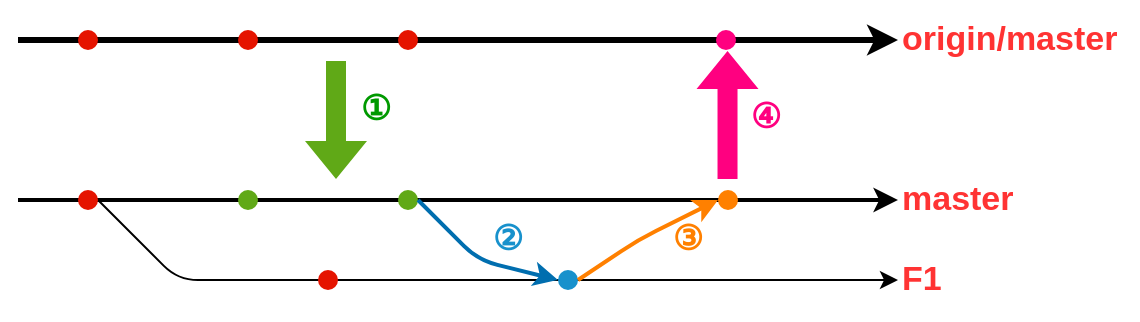 <mxfile version="14.5.1" type="device" pages="3"><diagram id="VZv3avlRO26tHE6DbIXV" name="工作流程"><mxGraphModel dx="813" dy="475" grid="0" gridSize="10" guides="1" tooltips="1" connect="1" arrows="1" fold="1" page="1" pageScale="1" pageWidth="827" pageHeight="1169" math="0" shadow="0"><root><mxCell id="0"/><mxCell id="1" parent="0"/><mxCell id="rvqliT_MJNZbql2KeXgW-7" value="" style="endArrow=classic;html=1;entryX=0;entryY=0.5;entryDx=0;entryDy=0;strokeWidth=2;" edge="1" parent="1" target="THf6voJX5wCPMvMROYLM-1"><mxGeometry width="50" height="50" relative="1" as="geometry"><mxPoint x="40.0" y="200" as="sourcePoint"/><mxPoint x="480" y="200" as="targetPoint"/></mxGeometry></mxCell><mxCell id="THf6voJX5wCPMvMROYLM-1" value="master" style="rounded=1;whiteSpace=wrap;fontSize=17;fontColor=#FF3333;fontStyle=1;html=1;fillColor=none;strokeColor=none;align=left;" vertex="1" parent="1"><mxGeometry x="480" y="180" width="80" height="40" as="geometry"/></mxCell><mxCell id="THf6voJX5wCPMvMROYLM-2" value="" style="endArrow=classic;html=1;fontSize=17;fontColor=#000000;exitX=1;exitY=0.5;exitDx=0;exitDy=0;entryX=0;entryY=0.5;entryDx=0;entryDy=0;" edge="1" parent="1" target="THf6voJX5wCPMvMROYLM-5"><mxGeometry width="50" height="50" relative="1" as="geometry"><mxPoint x="80" y="200" as="sourcePoint"/><mxPoint x="440" y="240" as="targetPoint"/><Array as="points"><mxPoint x="120" y="240"/></Array></mxGeometry></mxCell><mxCell id="THf6voJX5wCPMvMROYLM-5" value="F1" style="rounded=1;whiteSpace=wrap;fontSize=17;fontColor=#FF3333;fontStyle=1;html=1;fillColor=none;strokeColor=none;align=left;" vertex="1" parent="1"><mxGeometry x="480" y="220" width="120" height="40" as="geometry"/></mxCell><mxCell id="THf6voJX5wCPMvMROYLM-6" value="" style="ellipse;whiteSpace=wrap;html=1;aspect=fixed;fillColor=#e51400;fontSize=17;fontColor=#ffffff;strokeColor=none;" vertex="1" parent="1"><mxGeometry x="70" y="195" width="10" height="10" as="geometry"/></mxCell><mxCell id="THf6voJX5wCPMvMROYLM-9" value="origin/master" style="rounded=1;whiteSpace=wrap;fontSize=17;fontColor=#FF3333;fontStyle=1;html=1;fillColor=none;strokeColor=none;align=left;" vertex="1" parent="1"><mxGeometry x="480" y="100" width="120" height="40" as="geometry"/></mxCell><mxCell id="THf6voJX5wCPMvMROYLM-11" value="" style="endArrow=classic;html=1;fontSize=17;fontColor=#000000;entryX=0;entryY=0.5;entryDx=0;entryDy=0;strokeWidth=3;" edge="1" parent="1" target="THf6voJX5wCPMvMROYLM-9"><mxGeometry width="50" height="50" relative="1" as="geometry"><mxPoint x="40" y="120" as="sourcePoint"/><mxPoint x="480" y="120" as="targetPoint"/></mxGeometry></mxCell><mxCell id="THf6voJX5wCPMvMROYLM-12" value="" style="ellipse;whiteSpace=wrap;html=1;aspect=fixed;fillColor=#e51400;fontSize=17;fontColor=#ffffff;strokeColor=none;" vertex="1" parent="1"><mxGeometry x="150" y="115" width="10" height="10" as="geometry"/></mxCell><mxCell id="THf6voJX5wCPMvMROYLM-15" value="" style="ellipse;whiteSpace=wrap;html=1;aspect=fixed;fontSize=17;fontColor=#ffffff;strokeColor=none;fillColor=#FF0080;" vertex="1" parent="1"><mxGeometry x="389" y="115" width="10" height="10" as="geometry"/></mxCell><mxCell id="THf6voJX5wCPMvMROYLM-17" value="" style="ellipse;whiteSpace=wrap;html=1;aspect=fixed;fillColor=#e51400;fontSize=17;fontColor=#ffffff;strokeColor=none;" vertex="1" parent="1"><mxGeometry x="190" y="235" width="10" height="10" as="geometry"/></mxCell><mxCell id="THf6voJX5wCPMvMROYLM-14" value="" style="ellipse;whiteSpace=wrap;html=1;aspect=fixed;fillColor=#e51400;fontSize=17;fontColor=#ffffff;strokeColor=none;" vertex="1" parent="1"><mxGeometry x="230" y="115" width="10" height="10" as="geometry"/></mxCell><mxCell id="THf6voJX5wCPMvMROYLM-16" value="" style="ellipse;whiteSpace=wrap;html=1;aspect=fixed;fillColor=#60a917;fontSize=17;fontColor=#ffffff;strokeColor=none;" vertex="1" parent="1"><mxGeometry x="150" y="195" width="10" height="10" as="geometry"/></mxCell><mxCell id="THf6voJX5wCPMvMROYLM-31" value="" style="ellipse;whiteSpace=wrap;html=1;aspect=fixed;fontSize=17;fontColor=#ffffff;fillColor=#1891CC;strokeColor=none;" vertex="1" parent="1"><mxGeometry x="310" y="235" width="10" height="10" as="geometry"/></mxCell><mxCell id="THf6voJX5wCPMvMROYLM-32" value="" style="ellipse;whiteSpace=wrap;html=1;aspect=fixed;fillColor=#60a917;fontSize=17;fontColor=#ffffff;strokeColor=none;" vertex="1" parent="1"><mxGeometry x="230" y="195" width="10" height="10" as="geometry"/></mxCell><mxCell id="THf6voJX5wCPMvMROYLM-34" value="" style="shape=flexArrow;endArrow=classic;html=1;fontSize=17;fillColor=#60a917;strokeColor=none;fontColor=#009900;" edge="1" parent="1"><mxGeometry width="50" height="50" relative="1" as="geometry"><mxPoint x="199" y="130" as="sourcePoint"/><mxPoint x="199" y="190" as="targetPoint"/></mxGeometry></mxCell><mxCell id="THf6voJX5wCPMvMROYLM-35" value="&lt;font color=&quot;#009900&quot;&gt;①&lt;/font&gt;" style="rounded=1;whiteSpace=wrap;html=1;fillColor=none;fontSize=17;align=center;strokeColor=none;fontStyle=1;fontColor=#006600;" vertex="1" parent="1"><mxGeometry x="204" y="140" width="30" height="30" as="geometry"/></mxCell><mxCell id="rvqliT_MJNZbql2KeXgW-1" value="" style="endArrow=classic;html=1;fillColor=#1ba1e2;fontSize=17;exitX=1;exitY=0.5;exitDx=0;exitDy=0;entryX=0;entryY=0.5;entryDx=0;entryDy=0;endFill=1;strokeColor=#006EAF;fontColor=#1891CC;strokeWidth=2;" edge="1" parent="1" source="THf6voJX5wCPMvMROYLM-32" target="THf6voJX5wCPMvMROYLM-31"><mxGeometry width="50" height="50" relative="1" as="geometry"><mxPoint x="270" y="280" as="sourcePoint"/><mxPoint x="310" y="280" as="targetPoint"/><Array as="points"><mxPoint x="270" y="230"/></Array></mxGeometry></mxCell><mxCell id="THf6voJX5wCPMvMROYLM-10" value="" style="ellipse;whiteSpace=wrap;html=1;aspect=fixed;fillColor=#e51400;fontSize=17;fontColor=#ffffff;strokeColor=none;" vertex="1" parent="1"><mxGeometry x="70" y="115" width="10" height="10" as="geometry"/></mxCell><mxCell id="rvqliT_MJNZbql2KeXgW-3" value="&lt;font color=&quot;#1891cc&quot;&gt;②&lt;/font&gt;" style="rounded=1;whiteSpace=wrap;html=1;fillColor=none;fontSize=17;align=center;strokeColor=none;fontStyle=1;fontColor=#006600;" vertex="1" parent="1"><mxGeometry x="270" y="205" width="30" height="30" as="geometry"/></mxCell><mxCell id="rvqliT_MJNZbql2KeXgW-4" value="" style="endArrow=classic;html=1;fillColor=#ffffff;fontSize=17;fontColor=#009900;exitX=1;exitY=0.5;exitDx=0;exitDy=0;entryX=0;entryY=0.5;entryDx=0;entryDy=0;strokeColor=#FF8000;strokeWidth=2;" edge="1" parent="1" source="THf6voJX5wCPMvMROYLM-31" target="THf6voJX5wCPMvMROYLM-30"><mxGeometry width="50" height="50" relative="1" as="geometry"><mxPoint x="360" y="270" as="sourcePoint"/><mxPoint x="410" y="220" as="targetPoint"/><Array as="points"><mxPoint x="350" y="220"/></Array></mxGeometry></mxCell><mxCell id="THf6voJX5wCPMvMROYLM-30" value="" style="ellipse;whiteSpace=wrap;html=1;aspect=fixed;fontSize=17;fontColor=#ffffff;fillColor=#FF8000;strokeColor=none;" vertex="1" parent="1"><mxGeometry x="390" y="195" width="10" height="10" as="geometry"/></mxCell><mxCell id="rvqliT_MJNZbql2KeXgW-9" value="&lt;font color=&quot;#ff8000&quot;&gt;③&lt;/font&gt;" style="rounded=1;whiteSpace=wrap;html=1;fillColor=none;fontSize=17;align=center;strokeColor=none;fontStyle=1;fontColor=#006600;" vertex="1" parent="1"><mxGeometry x="360" y="205" width="30" height="30" as="geometry"/></mxCell><mxCell id="rvqliT_MJNZbql2KeXgW-10" value="&lt;font color=&quot;#ff0080&quot;&gt;④&lt;/font&gt;" style="rounded=1;whiteSpace=wrap;html=1;fillColor=none;fontSize=17;align=center;strokeColor=none;fontStyle=1;fontColor=#006600;" vertex="1" parent="1"><mxGeometry x="399" y="144" width="30" height="30" as="geometry"/></mxCell><mxCell id="rvqliT_MJNZbql2KeXgW-11" value="" style="shape=flexArrow;endArrow=classic;html=1;fontSize=17;fontColor=#009900;strokeColor=none;fillColor=#FF0080;" edge="1" parent="1"><mxGeometry width="50" height="50" relative="1" as="geometry"><mxPoint x="394.76" y="190" as="sourcePoint"/><mxPoint x="394.76" y="125" as="targetPoint"/></mxGeometry></mxCell></root></mxGraphModel></diagram><diagram id="SuGDVAg6uSAEfSqxa1YK" name="三棵树"><mxGraphModel dx="1422" dy="832" grid="1" gridSize="10" guides="1" tooltips="1" connect="1" arrows="1" fold="1" page="1" pageScale="1" pageWidth="827" pageHeight="1169" background="#ffffff" math="0" shadow="0"><root><mxCell id="nf7pKAqMLlZ3VXZ_j582-0"/><mxCell id="nf7pKAqMLlZ3VXZ_j582-1" parent="nf7pKAqMLlZ3VXZ_j582-0"/><mxCell id="nf7pKAqMLlZ3VXZ_j582-2" value="工&lt;br&gt;作&lt;br&gt;区" style="rounded=0;whiteSpace=wrap;html=1;fillColor=#d5e8d4;strokeColor=#82b366;" parent="nf7pKAqMLlZ3VXZ_j582-1" vertex="1"><mxGeometry x="120" y="160" width="40" height="160" as="geometry"/></mxCell><mxCell id="nf7pKAqMLlZ3VXZ_j582-3" value="暂&lt;br&gt;存&lt;br&gt;区" style="rounded=0;whiteSpace=wrap;html=1;fillColor=#fff2cc;strokeColor=#d6b656;" parent="nf7pKAqMLlZ3VXZ_j582-1" vertex="1"><mxGeometry x="240" y="40" width="40" height="160" as="geometry"/></mxCell><mxCell id="nf7pKAqMLlZ3VXZ_j582-4" value="仓&lt;br&gt;库" style="rounded=0;whiteSpace=wrap;html=1;fillColor=#f8cecc;strokeColor=#b85450;" parent="nf7pKAqMLlZ3VXZ_j582-1" vertex="1"><mxGeometry x="360" y="160" width="40" height="160" as="geometry"/></mxCell><mxCell id="nf7pKAqMLlZ3VXZ_j582-5" value="" style="endArrow=classic;html=1;entryX=1;entryY=0.25;entryDx=0;entryDy=0;exitX=0;exitY=0.75;exitDx=0;exitDy=0;" parent="nf7pKAqMLlZ3VXZ_j582-1" source="nf7pKAqMLlZ3VXZ_j582-3" target="nf7pKAqMLlZ3VXZ_j582-2" edge="1"><mxGeometry width="50" height="50" relative="1" as="geometry"><mxPoint x="210" y="210" as="sourcePoint"/><mxPoint x="220" y="60" as="targetPoint"/></mxGeometry></mxCell><mxCell id="nf7pKAqMLlZ3VXZ_j582-8" value="" style="endArrow=classic;html=1;entryX=0;entryY=0.5;entryDx=0;entryDy=0;exitX=1;exitY=0;exitDx=0;exitDy=0;" parent="nf7pKAqMLlZ3VXZ_j582-1" source="nf7pKAqMLlZ3VXZ_j582-2" target="nf7pKAqMLlZ3VXZ_j582-3" edge="1"><mxGeometry width="50" height="50" relative="1" as="geometry"><mxPoint x="180" y="110" as="sourcePoint"/><mxPoint x="161" y="43" as="targetPoint"/><Array as="points"/></mxGeometry></mxCell><mxCell id="nf7pKAqMLlZ3VXZ_j582-10" value="" style="endArrow=classic;html=1;entryX=0;entryY=0;entryDx=0;entryDy=0;exitX=1;exitY=0.5;exitDx=0;exitDy=0;" parent="nf7pKAqMLlZ3VXZ_j582-1" source="nf7pKAqMLlZ3VXZ_j582-3" target="nf7pKAqMLlZ3VXZ_j582-4" edge="1"><mxGeometry width="50" height="50" relative="1" as="geometry"><mxPoint x="290" y="60" as="sourcePoint"/><mxPoint x="340" y="10" as="targetPoint"/></mxGeometry></mxCell><mxCell id="nf7pKAqMLlZ3VXZ_j582-11" value="" style="endArrow=classic;html=1;entryX=1;entryY=0.75;entryDx=0;entryDy=0;exitX=0;exitY=0.25;exitDx=0;exitDy=0;" parent="nf7pKAqMLlZ3VXZ_j582-1" source="nf7pKAqMLlZ3VXZ_j582-4" target="nf7pKAqMLlZ3VXZ_j582-3" edge="1"><mxGeometry width="50" height="50" relative="1" as="geometry"><mxPoint x="300" y="125" as="sourcePoint"/><mxPoint x="350" y="75" as="targetPoint"/></mxGeometry></mxCell><mxCell id="nf7pKAqMLlZ3VXZ_j582-13" value="" style="endArrow=classic;html=1;entryX=1;entryY=0.75;entryDx=0;entryDy=0;exitX=0;exitY=0.75;exitDx=0;exitDy=0;" parent="nf7pKAqMLlZ3VXZ_j582-1" source="nf7pKAqMLlZ3VXZ_j582-4" target="nf7pKAqMLlZ3VXZ_j582-2" edge="1"><mxGeometry width="50" height="50" relative="1" as="geometry"><mxPoint x="258" y="367" as="sourcePoint"/><mxPoint x="230" y="270" as="targetPoint"/></mxGeometry></mxCell><mxCell id="nf7pKAqMLlZ3VXZ_j582-14" value="" style="endArrow=classic;html=1;exitX=1;exitY=0.5;exitDx=0;exitDy=0;entryX=0;entryY=0.5;entryDx=0;entryDy=0;" parent="nf7pKAqMLlZ3VXZ_j582-1" source="nf7pKAqMLlZ3VXZ_j582-2" target="nf7pKAqMLlZ3VXZ_j582-4" edge="1"><mxGeometry width="50" height="50" relative="1" as="geometry"><mxPoint x="270" y="240" as="sourcePoint"/><mxPoint x="320" y="250" as="targetPoint"/></mxGeometry></mxCell><mxCell id="nf7pKAqMLlZ3VXZ_j582-26" value="①" style="text;html=1;align=center;verticalAlign=middle;resizable=0;points=[];autosize=1;" parent="nf7pKAqMLlZ3VXZ_j582-1" vertex="1"><mxGeometry x="180" y="120" width="30" height="20" as="geometry"/></mxCell><mxCell id="nf7pKAqMLlZ3VXZ_j582-27" value="②" style="text;html=1;align=center;verticalAlign=middle;resizable=0;points=[];autosize=1;" parent="nf7pKAqMLlZ3VXZ_j582-1" vertex="1"><mxGeometry x="180" y="160" width="30" height="20" as="geometry"/></mxCell><mxCell id="nf7pKAqMLlZ3VXZ_j582-28" value="③" style="text;html=1;align=center;verticalAlign=middle;resizable=0;points=[];autosize=1;" parent="nf7pKAqMLlZ3VXZ_j582-1" vertex="1"><mxGeometry x="310" y="120" width="30" height="20" as="geometry"/></mxCell><mxCell id="nf7pKAqMLlZ3VXZ_j582-29" value="④" style="text;html=1;align=center;verticalAlign=middle;resizable=0;points=[];autosize=1;" parent="nf7pKAqMLlZ3VXZ_j582-1" vertex="1"><mxGeometry x="310" y="160" width="30" height="20" as="geometry"/></mxCell><mxCell id="nf7pKAqMLlZ3VXZ_j582-30" value="⑤" style="text;html=1;align=center;verticalAlign=middle;resizable=0;points=[];autosize=1;" parent="nf7pKAqMLlZ3VXZ_j582-1" vertex="1"><mxGeometry x="245" y="220" width="30" height="20" as="geometry"/></mxCell><mxCell id="nf7pKAqMLlZ3VXZ_j582-31" value="⑥" style="text;html=1;align=center;verticalAlign=middle;resizable=0;points=[];autosize=1;" parent="nf7pKAqMLlZ3VXZ_j582-1" vertex="1"><mxGeometry x="245" y="260" width="30" height="20" as="geometry"/></mxCell></root></mxGraphModel></diagram><diagram id="lmXR5XVbWPiX_2YtsDWg" name="分支"><mxGraphModel dx="1422" dy="832" grid="0" gridSize="10" guides="1" tooltips="1" connect="1" arrows="1" fold="1" page="1" pageScale="1" pageWidth="827" pageHeight="1169" math="0" shadow="0"><root><mxCell id="Qt3onKsCiS_iF_U66488-0"/><mxCell id="Qt3onKsCiS_iF_U66488-1" parent="Qt3onKsCiS_iF_U66488-0"/><mxCell id="LrakGBuJ9mP4w9fk5lAH-27" value="&lt;p style=&quot;line-height: 120%&quot;&gt;b [*master]&lt;/p&gt;" style="rounded=1;whiteSpace=wrap;html=1;labelBackgroundColor=none;strokeWidth=1;fillColor=#1ba1e2;fontSize=12;strokeColor=#006EAF;fontColor=#ffffff;" parent="Qt3onKsCiS_iF_U66488-1" vertex="1"><mxGeometry x="220" y="160" width="80" height="40" as="geometry"/></mxCell><mxCell id="LrakGBuJ9mP4w9fk5lAH-28" value="a" style="rounded=1;whiteSpace=wrap;html=1;labelBackgroundColor=none;strokeWidth=1;fillColor=#60a917;fontSize=12;strokeColor=#2D7600;fontColor=#ffffff;" parent="Qt3onKsCiS_iF_U66488-1" vertex="1"><mxGeometry x="120" y="160" width="80" height="40" as="geometry"/></mxCell><mxCell id="LrakGBuJ9mP4w9fk5lAH-29" value="" style="edgeStyle=orthogonalEdgeStyle;rounded=0;orthogonalLoop=1;jettySize=auto;html=1;labelBackgroundColor=none;exitX=0;exitY=0.5;exitDx=0;exitDy=0;entryX=1;entryY=0.5;entryDx=0;entryDy=0;" parent="Qt3onKsCiS_iF_U66488-1" source="LrakGBuJ9mP4w9fk5lAH-27" target="LrakGBuJ9mP4w9fk5lAH-28" edge="1"><mxGeometry relative="1" as="geometry"><mxPoint x="190" y="79.76" as="sourcePoint"/><mxPoint x="150" y="79.76" as="targetPoint"/></mxGeometry></mxCell><mxCell id="LrakGBuJ9mP4w9fk5lAH-36" value="③" style="text;html=1;align=center;verticalAlign=middle;resizable=0;points=[];autosize=1;fontSize=12;fontColor=#000000;" parent="Qt3onKsCiS_iF_U66488-1" vertex="1"><mxGeometry x="600" y="380" width="30" height="20" as="geometry"/></mxCell><mxCell id="LrakGBuJ9mP4w9fk5lAH-38" value="&lt;p style=&quot;line-height: 120%&quot;&gt;c&lt;br style=&quot;font-size: 12px&quot;&gt;[F1]&lt;/p&gt;" style="rounded=1;whiteSpace=wrap;html=1;labelBackgroundColor=none;strokeWidth=1;fillColor=#d80073;fontSize=12;strokeColor=#A50040;fontColor=#ffffff;" parent="Qt3onKsCiS_iF_U66488-1" vertex="1"><mxGeometry x="120" y="220" width="80" height="40" as="geometry"/></mxCell><mxCell id="LrakGBuJ9mP4w9fk5lAH-39" value="" style="edgeStyle=orthogonalEdgeStyle;rounded=0;orthogonalLoop=1;jettySize=auto;html=1;labelBackgroundColor=none;exitX=0.5;exitY=0;exitDx=0;exitDy=0;entryX=0.5;entryY=1;entryDx=0;entryDy=0;" parent="Qt3onKsCiS_iF_U66488-1" source="LrakGBuJ9mP4w9fk5lAH-38" target="LrakGBuJ9mP4w9fk5lAH-28" edge="1"><mxGeometry relative="1" as="geometry"><mxPoint x="170" y="210" as="sourcePoint"/><mxPoint x="130" y="210" as="targetPoint"/></mxGeometry></mxCell><mxCell id="LrakGBuJ9mP4w9fk5lAH-42" value="&lt;p style=&quot;line-height: 120%&quot;&gt;b [master]&lt;/p&gt;" style="rounded=1;whiteSpace=wrap;html=1;labelBackgroundColor=none;strokeWidth=1;fillColor=#1ba1e2;fontSize=12;strokeColor=#006EAF;fontColor=#ffffff;" parent="Qt3onKsCiS_iF_U66488-1" vertex="1"><mxGeometry x="620" y="280" width="80" height="40" as="geometry"/></mxCell><mxCell id="LrakGBuJ9mP4w9fk5lAH-43" value="a" style="rounded=1;whiteSpace=wrap;html=1;labelBackgroundColor=none;strokeWidth=1;fillColor=#60a917;fontSize=12;strokeColor=#2D7600;fontColor=#ffffff;" parent="Qt3onKsCiS_iF_U66488-1" vertex="1"><mxGeometry x="520" y="280" width="80" height="40" as="geometry"/></mxCell><mxCell id="LrakGBuJ9mP4w9fk5lAH-44" value="" style="edgeStyle=orthogonalEdgeStyle;rounded=0;orthogonalLoop=1;jettySize=auto;html=1;labelBackgroundColor=none;exitX=0;exitY=0.5;exitDx=0;exitDy=0;entryX=1;entryY=0.5;entryDx=0;entryDy=0;" parent="Qt3onKsCiS_iF_U66488-1" source="LrakGBuJ9mP4w9fk5lAH-42" target="LrakGBuJ9mP4w9fk5lAH-43" edge="1"><mxGeometry relative="1" as="geometry"><mxPoint x="670" y="199.76" as="sourcePoint"/><mxPoint x="630" y="199.76" as="targetPoint"/></mxGeometry></mxCell><mxCell id="LrakGBuJ9mP4w9fk5lAH-45" value="&lt;p style=&quot;line-height: 120%&quot;&gt;c&lt;br style=&quot;font-size: 12px&quot;&gt;[*F1]&lt;/p&gt;" style="rounded=1;whiteSpace=wrap;html=1;labelBackgroundColor=none;strokeWidth=1;fillColor=#d80073;fontSize=12;strokeColor=#A50040;fontColor=#ffffff;" parent="Qt3onKsCiS_iF_U66488-1" vertex="1"><mxGeometry x="520" y="340" width="80" height="40" as="geometry"/></mxCell><mxCell id="LrakGBuJ9mP4w9fk5lAH-46" value="" style="edgeStyle=orthogonalEdgeStyle;rounded=0;orthogonalLoop=1;jettySize=auto;html=1;labelBackgroundColor=none;exitX=0.5;exitY=0;exitDx=0;exitDy=0;entryX=0.5;entryY=1;entryDx=0;entryDy=0;" parent="Qt3onKsCiS_iF_U66488-1" source="LrakGBuJ9mP4w9fk5lAH-45" target="LrakGBuJ9mP4w9fk5lAH-43" edge="1"><mxGeometry relative="1" as="geometry"><mxPoint x="650" y="330" as="sourcePoint"/><mxPoint x="610" y="330" as="targetPoint"/></mxGeometry></mxCell><mxCell id="hqL9791QQLnzUUCNew-Y-0" value="②" style="text;html=1;align=center;verticalAlign=middle;resizable=0;points=[];autosize=1;fontSize=12;fontColor=#000000;" parent="Qt3onKsCiS_iF_U66488-1" vertex="1"><mxGeometry x="400" y="380" width="30" height="20" as="geometry"/></mxCell><mxCell id="hqL9791QQLnzUUCNew-Y-1" value="&lt;p style=&quot;line-height: 120%&quot;&gt;&lt;span style=&quot;font-size: 11px&quot;&gt;b&amp;nbsp;&lt;/span&gt;&lt;span style=&quot;font-size: 11px&quot;&gt;[master]&lt;/span&gt;&lt;br style=&quot;font-size: 11px&quot;&gt;&lt;span style=&quot;font-size: 11px&quot;&gt;[*F2]&lt;/span&gt;&lt;/p&gt;" style="rounded=1;whiteSpace=wrap;html=1;labelBackgroundColor=none;strokeWidth=1;fillColor=#1ba1e2;fontSize=12;strokeColor=#006EAF;fontColor=#ffffff;" parent="Qt3onKsCiS_iF_U66488-1" vertex="1"><mxGeometry x="420" y="280" width="80" height="40" as="geometry"/></mxCell><mxCell id="hqL9791QQLnzUUCNew-Y-2" value="a" style="rounded=1;whiteSpace=wrap;html=1;labelBackgroundColor=none;strokeWidth=1;fillColor=#60a917;fontSize=12;strokeColor=#2D7600;fontColor=#ffffff;" parent="Qt3onKsCiS_iF_U66488-1" vertex="1"><mxGeometry x="320" y="280" width="80" height="40" as="geometry"/></mxCell><mxCell id="hqL9791QQLnzUUCNew-Y-3" value="" style="edgeStyle=orthogonalEdgeStyle;rounded=0;orthogonalLoop=1;jettySize=auto;html=1;labelBackgroundColor=none;exitX=0;exitY=0.5;exitDx=0;exitDy=0;entryX=1;entryY=0.5;entryDx=0;entryDy=0;" parent="Qt3onKsCiS_iF_U66488-1" source="hqL9791QQLnzUUCNew-Y-1" target="hqL9791QQLnzUUCNew-Y-2" edge="1"><mxGeometry relative="1" as="geometry"><mxPoint x="430" y="199.76" as="sourcePoint"/><mxPoint x="390" y="199.76" as="targetPoint"/></mxGeometry></mxCell><mxCell id="hqL9791QQLnzUUCNew-Y-4" value="&lt;p style=&quot;line-height: 120%&quot;&gt;c&lt;br style=&quot;font-size: 12px&quot;&gt;[F1]&lt;/p&gt;" style="rounded=1;whiteSpace=wrap;html=1;labelBackgroundColor=none;strokeWidth=1;fillColor=#d80073;fontSize=12;strokeColor=#A50040;fontColor=#ffffff;" parent="Qt3onKsCiS_iF_U66488-1" vertex="1"><mxGeometry x="320" y="340" width="80" height="40" as="geometry"/></mxCell><mxCell id="hqL9791QQLnzUUCNew-Y-5" value="" style="edgeStyle=orthogonalEdgeStyle;rounded=0;orthogonalLoop=1;jettySize=auto;html=1;labelBackgroundColor=none;exitX=0.5;exitY=0;exitDx=0;exitDy=0;entryX=0.5;entryY=1;entryDx=0;entryDy=0;" parent="Qt3onKsCiS_iF_U66488-1" source="hqL9791QQLnzUUCNew-Y-4" target="hqL9791QQLnzUUCNew-Y-2" edge="1"><mxGeometry relative="1" as="geometry"><mxPoint x="410" y="330" as="sourcePoint"/><mxPoint x="370" y="330" as="targetPoint"/></mxGeometry></mxCell><mxCell id="hqL9791QQLnzUUCNew-Y-6" value="①" style="text;html=1;align=center;verticalAlign=middle;resizable=0;points=[];autosize=1;fontSize=12;fontColor=#000000;" parent="Qt3onKsCiS_iF_U66488-1" vertex="1"><mxGeometry x="200" y="380" width="30" height="20" as="geometry"/></mxCell><mxCell id="hqL9791QQLnzUUCNew-Y-7" value="&lt;p style=&quot;line-height: 120%&quot;&gt;&lt;span style=&quot;font-size: 11px&quot;&gt;b&amp;nbsp;&lt;/span&gt;&lt;span style=&quot;font-size: 11px&quot;&gt;[*master]&lt;/span&gt;&lt;br style=&quot;font-size: 11px&quot;&gt;&lt;span style=&quot;font-size: 11px&quot;&gt;[F2]&lt;/span&gt;&lt;/p&gt;" style="rounded=1;whiteSpace=wrap;html=1;labelBackgroundColor=none;strokeWidth=1;fillColor=#1ba1e2;fontSize=12;strokeColor=#006EAF;fontColor=#ffffff;" parent="Qt3onKsCiS_iF_U66488-1" vertex="1"><mxGeometry x="220" y="280" width="80" height="40" as="geometry"/></mxCell><mxCell id="hqL9791QQLnzUUCNew-Y-8" value="a" style="rounded=1;whiteSpace=wrap;html=1;labelBackgroundColor=none;strokeWidth=1;fillColor=#60a917;fontSize=12;strokeColor=#2D7600;fontColor=#ffffff;" parent="Qt3onKsCiS_iF_U66488-1" vertex="1"><mxGeometry x="120" y="280" width="80" height="40" as="geometry"/></mxCell><mxCell id="hqL9791QQLnzUUCNew-Y-9" value="" style="edgeStyle=orthogonalEdgeStyle;rounded=0;orthogonalLoop=1;jettySize=auto;html=1;labelBackgroundColor=none;exitX=0;exitY=0.5;exitDx=0;exitDy=0;entryX=1;entryY=0.5;entryDx=0;entryDy=0;" parent="Qt3onKsCiS_iF_U66488-1" source="hqL9791QQLnzUUCNew-Y-7" target="hqL9791QQLnzUUCNew-Y-8" edge="1"><mxGeometry relative="1" as="geometry"><mxPoint x="190" y="199.76" as="sourcePoint"/><mxPoint x="150" y="199.76" as="targetPoint"/></mxGeometry></mxCell><mxCell id="hqL9791QQLnzUUCNew-Y-10" value="&lt;p style=&quot;line-height: 120%&quot;&gt;c&lt;br style=&quot;font-size: 12px&quot;&gt;[F1]&lt;/p&gt;" style="rounded=1;whiteSpace=wrap;html=1;labelBackgroundColor=none;strokeWidth=1;fillColor=#d80073;fontSize=12;strokeColor=#A50040;fontColor=#ffffff;" parent="Qt3onKsCiS_iF_U66488-1" vertex="1"><mxGeometry x="120" y="340" width="80" height="40" as="geometry"/></mxCell><mxCell id="hqL9791QQLnzUUCNew-Y-11" value="" style="edgeStyle=orthogonalEdgeStyle;rounded=0;orthogonalLoop=1;jettySize=auto;html=1;labelBackgroundColor=none;exitX=0.5;exitY=0;exitDx=0;exitDy=0;entryX=0.5;entryY=1;entryDx=0;entryDy=0;" parent="Qt3onKsCiS_iF_U66488-1" source="hqL9791QQLnzUUCNew-Y-10" target="hqL9791QQLnzUUCNew-Y-8" edge="1"><mxGeometry relative="1" as="geometry"><mxPoint x="170" y="330" as="sourcePoint"/><mxPoint x="130" y="330" as="targetPoint"/></mxGeometry></mxCell></root></mxGraphModel></diagram></mxfile>
